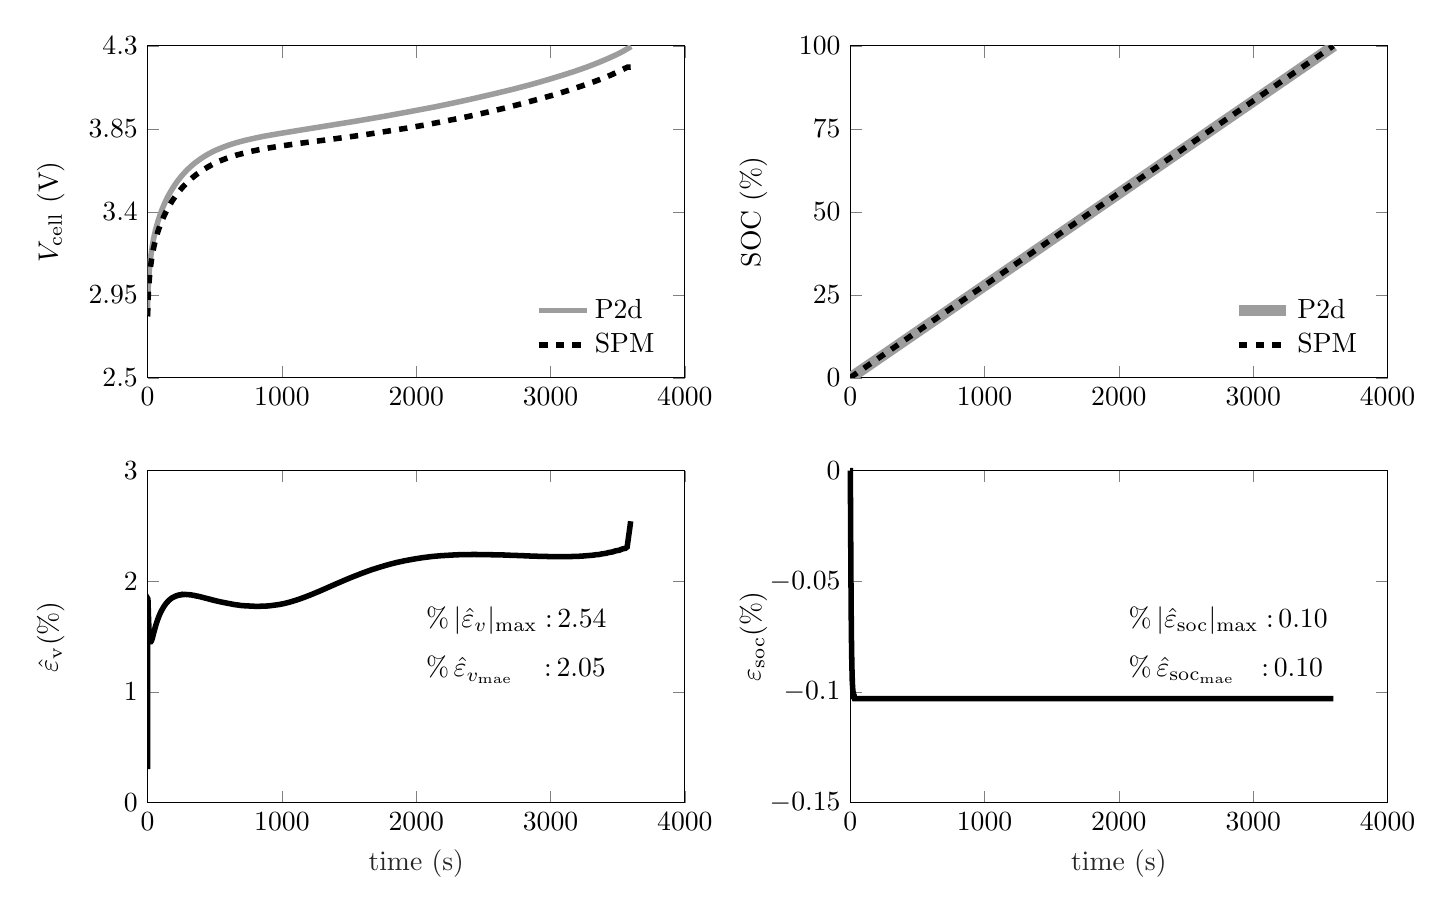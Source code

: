 % This file was created by matlab2tikz.
%
\definecolor{mycolor1}{rgb}{0.616,0.616,0.616}%
%
\begin{tikzpicture}

\begin{axis}[%
width=68.24mm,
height=42.176mm,
at={(0mm,53.957mm)},
scale only axis,
xmin=0,
xmax=4000,
xtick={0,1000,2000,3000,4000},
ymin=2.5,
ymax=4.3,
ytick={ 2.5, 2.95,  3.4, 3.85,  4.3},
ylabel style={font=\color{white!15!black}},
ylabel={$V_\mathrm{cell}$ (V)},
axis background/.style={fill=white},
legend style={at={(0.97,0.03)}, anchor=south east, legend cell align=left, align=left, fill=none, draw=none},
scaled ticks=false,,
xticklabel style={/pgf/number format/1000 sep=, /pgf/number format/precision=0,/pgf/number format/fixed,/pgf/number format/fixed zerofill,},yticklabel style={/pgf/number format/1000 sep=, /pgf/number format/precision=2, /pgf/number format/fixed, }, ylabel absolute,
]
\addplot [color=mycolor1, line width=2.0pt]
  table[row sep=crcr]{%
0	2.842\\
0.5	2.894\\
1	2.915\\
1.5	2.931\\
2	2.943\\
2.5	2.955\\
3	2.965\\
4	2.983\\
5	2.998\\
6	3.012\\
7	3.025\\
8.5	3.042\\
10	3.057\\
12	3.076\\
14	3.093\\
16	3.108\\
18.5	3.126\\
21.5	3.145\\
24.5	3.163\\
28	3.181\\
31.5	3.199\\
35.5	3.217\\
40	3.236\\
45	3.255\\
50	3.272\\
56.5	3.293\\
63.5	3.313\\
70.5	3.332\\
77.5	3.35\\
86.5	3.37\\
96	3.39\\
106	3.41\\
115.5	3.427\\
128.5	3.449\\
141	3.468\\
156	3.49\\
168.5	3.506\\
182.5	3.523\\
200	3.543\\
223	3.567\\
248	3.59\\
273	3.611\\
298	3.63\\
323.5	3.647\\
348.5	3.663\\
374.5	3.677\\
400	3.69\\
425	3.702\\
463.5	3.718\\
501	3.732\\
540	3.744\\
578.5	3.755\\
621.5	3.766\\
671	3.777\\
723	3.787\\
783	3.797\\
859.5	3.809\\
969.5	3.823\\
1145.5	3.844\\
1537	3.89\\
1762.5	3.918\\
1957	3.944\\
2145.5	3.97\\
2289	3.992\\
2432.5	4.015\\
2574.5	4.039\\
2717	4.064\\
2859	4.091\\
2996.5	4.12\\
3086	4.14\\
3176	4.161\\
3267	4.184\\
3359	4.21\\
3424	4.23\\
3487.5	4.251\\
3533.5	4.268\\
3576	4.286\\
3600	4.296\\
};
\addlegendentry{P2d}

\addplot [color=black, dashed, line width=2.0pt]
  table[row sep=crcr]{%
0	2.833\\
0.5	2.849\\
1	2.864\\
1.5	2.877\\
2	2.889\\
2.5	2.9\\
3.5	2.92\\
4.5	2.938\\
5.5	2.953\\
6.5	2.968\\
7.5	2.981\\
9	2.998\\
10.5	3.014\\
12	3.028\\
14	3.046\\
16	3.062\\
18.5	3.08\\
21	3.096\\
24	3.114\\
27	3.13\\
30.5	3.147\\
34.5	3.165\\
38.5	3.181\\
43	3.198\\
48	3.215\\
53.5	3.232\\
59.5	3.249\\
66.5	3.268\\
74	3.286\\
82.5	3.305\\
91.5	3.324\\
101.5	3.343\\
112.5	3.362\\
124.5	3.381\\
137.5	3.401\\
151.5	3.42\\
166.5	3.439\\
183	3.459\\
200.5	3.478\\
219	3.497\\
239	3.515\\
260	3.533\\
282.5	3.55\\
306.5	3.568\\
332	3.584\\
359	3.6\\
387.5	3.615\\
418	3.63\\
450.5	3.644\\
485	3.658\\
522	3.671\\
562	3.683\\
605.5	3.695\\
653	3.706\\
705.5	3.716\\
764	3.727\\
830.5	3.737\\
908	3.747\\
1002.5	3.758\\
1128	3.771\\
1393	3.796\\
1606.5	3.817\\
1775	3.836\\
1931.5	3.854\\
2082	3.873\\
2229	3.894\\
2374	3.915\\
2516.5	3.938\\
2655.5	3.962\\
2789.5	3.987\\
2916.5	4.012\\
3034	4.036\\
3140.5	4.06\\
3235	4.083\\
3318	4.104\\
3390.5	4.124\\
3453.5	4.143\\
3508.5	4.162\\
3557	4.179\\
3572	4.184\\
3596	4.185\\
};
\addlegendentry{SPM}

\end{axis}

\begin{axis}[%
width=68.24mm,
height=42.176mm,
at={(89.237mm,53.957mm)},
scale only axis,
xmin=0,
xmax=4000,
xtick={0,1000,2000,3000,4000},
ymin=0,
ymax=100,
ytick={  0,  25,  50,  75, 100},
ylabel style={font=\color{white!15!black}},
ylabel={SOC (\%)},
axis background/.style={fill=white},
legend style={at={(0.97,0.03)}, anchor=south east, legend cell align=left, align=left, fill=none, draw=none},
scaled ticks=false,,
xticklabel style={/pgf/number format/1000 sep=, /pgf/number format/precision=0,/pgf/number format/fixed,/pgf/number format/fixed zerofill,},yticklabel style={/pgf/number format/1000 sep=, /pgf/number format/precision=2, /pgf/number format/fixed, }, ylabel absolute,
]
\addplot [color=mycolor1, line width=4.0pt]
  table[row sep=crcr]{%
0	0.1\\
4.5	0.184\\
14	0.396\\
41.5	1.15\\
3600	99.995\\
};
\addlegendentry{P2d}

\addplot [color=black, dashed, line width=2.0pt]
  table[row sep=crcr]{%
0	0.1\\
3596	99.987\\
};
\addlegendentry{SPM}

\end{axis}

\begin{axis}[%
width=68.24mm,
height=42.176mm,
at={(0mm,0mm)},
scale only axis,
xmin=0,
xmax=4000,
xtick={   0, 1000, 2000, 3000, 4000},
xlabel style={font=\color{white!15!black}},
xlabel={time (s)},
ymin=0,
ymax=3,
ylabel style={font=\color{white!15!black}},
ylabel={$\hat{\varepsilon}_\mathrm{v} (\%)$},
axis background/.style={fill=white},
scaled ticks=false,,
xticklabel style={/pgf/number format/1000 sep=, /pgf/number format/precision=0,/pgf/number format/fixed,/pgf/number format/fixed zerofill,},yticklabel style={/pgf/number format/1000 sep=, /pgf/number format/precision=2, /pgf/number format/fixed, }, ylabel absolute,
]
\addplot [color=black, line width=2.0pt, forget plot]
  table[row sep=crcr]{%
0	0.304\\
0.5	1.554\\
1	1.749\\
1.5	1.821\\
2	1.843\\
2.5	1.842\\
3	1.828\\
3.5	1.81\\
4.5	1.767\\
5.5	1.724\\
6	1.703\\
7	1.666\\
8	1.633\\
9	1.604\\
10	1.579\\
11	1.557\\
12	1.538\\
13	1.522\\
14	1.508\\
15.5	1.491\\
17	1.478\\
18.5	1.469\\
19.5	1.464\\
21	1.459\\
22.5	1.456\\
25	1.456\\
28.5	1.462\\
32	1.473\\
36	1.489\\
43.5	1.524\\
45.5	1.534\\
49.5	1.552\\
50	1.555\\
52	1.563\\
53.5	1.57\\
55	1.577\\
56.5	1.584\\
58	1.59\\
59.5	1.596\\
61	1.602\\
62.5	1.609\\
64	1.615\\
65.5	1.621\\
67	1.626\\
68.5	1.632\\
70.5	1.639\\
72	1.644\\
82.5	1.679\\
89.5	1.699\\
94	1.712\\
95.5	1.716\\
103	1.734\\
104.5	1.738\\
121.5	1.773\\
126.5	1.782\\
130.5	1.789\\
136	1.798\\
146.5	1.813\\
150	1.817\\
152	1.82\\
155.5	1.824\\
158.5	1.828\\
162	1.832\\
164	1.834\\
168	1.838\\
170	1.84\\
174	1.844\\
176	1.845\\
180	1.849\\
182	1.85\\
186	1.854\\
187.5	1.854\\
192	1.856\\
196.5	1.86\\
199.5	1.862\\
204	1.863\\
208.5	1.867\\
211.5	1.869\\
216	1.869\\
220.5	1.872\\
223.5	1.874\\
228.5	1.874\\
233.5	1.877\\
235	1.877\\
240	1.877\\
245	1.879\\
247	1.88\\
252	1.879\\
257.5	1.882\\
259	1.881\\
264.5	1.881\\
283	1.882\\
289	1.881\\
298	1.88\\
304	1.88\\
307	1.88\\
313	1.879\\
321.5	1.878\\
328	1.877\\
331	1.876\\
337.5	1.874\\
345	1.873\\
351.5	1.872\\
355.5	1.87\\
362.5	1.869\\
367.5	1.867\\
374.5	1.866\\
380	1.864\\
387.5	1.862\\
391.5	1.861\\
399	1.859\\
403.5	1.857\\
411	1.855\\
416	1.853\\
424	1.851\\
429	1.849\\
446.5	1.844\\
452	1.842\\
468.5	1.837\\
480	1.833\\
499.5	1.827\\
517.5	1.822\\
531.5	1.818\\
541.5	1.815\\
550.5	1.813\\
648	1.79\\
675	1.786\\
701.5	1.781\\
811.5	1.774\\
899.5	1.778\\
975	1.79\\
1014	1.799\\
1050.5	1.81\\
1106	1.83\\
1155.5	1.851\\
1211.5	1.877\\
1279	1.911\\
1410	1.981\\
1504.5	2.03\\
1586.5	2.069\\
1653.5	2.099\\
1713.5	2.123\\
1788.5	2.15\\
1852	2.17\\
1916.5	2.187\\
1989	2.203\\
2047	2.214\\
2119.5	2.225\\
2185	2.232\\
2298	2.24\\
2327.5	2.241\\
2432	2.243\\
2589.5	2.24\\
2661.5	2.238\\
2696.5	2.236\\
2721.5	2.235\\
2794	2.232\\
2823.5	2.23\\
2900.5	2.227\\
2917	2.226\\
2948.5	2.225\\
2967.5	2.225\\
2998	2.224\\
3017	2.224\\
3046	2.223\\
3068	2.223\\
3095.5	2.223\\
3117	2.223\\
3143.5	2.224\\
3168	2.225\\
3193	2.226\\
3218	2.227\\
3241	2.229\\
3269	2.232\\
3290.5	2.234\\
3319	2.237\\
3338.5	2.241\\
3357.5	2.242\\
3362	2.243\\
3380.5	2.248\\
3398	2.251\\
3414	2.254\\
3430.5	2.26\\
3446.5	2.263\\
3464.5	2.267\\
3479	2.274\\
3493.5	2.278\\
3507.5	2.28\\
3512	2.281\\
3525	2.289\\
3537.5	2.294\\
3550	2.297\\
3558	2.299\\
3570	2.311\\
3591	2.495\\
3596	2.543\\
};
\node[right, align=left]
at (rel axis cs:0.5,0.55) {$\%\, |\hat{\varepsilon}_v|_\mathrm{max}:\, $2.54};
\node[right, align=left]
at (rel axis cs:0.5,0.4) {$\%\, \hat{\varepsilon}_{v_\mathrm{mae}}\,\,\,\,\,:\, $2.05};
\end{axis}

\begin{axis}[%
width=68.24mm,
height=42.176mm,
at={(89.237mm,0mm)},
scale only axis,
clip=false,
xmin=0,
xmax=4000,
xtick={   0, 1000, 2000, 3000, 4000},
xlabel style={font=\color{white!15!black}},
xlabel={time (s)},
ymin=-0.15,
ymax=0,
ylabel style={font=\color{white!15!black}},
ylabel={$\varepsilon_\mathrm{soc} (\%)$},
axis background/.style={fill=white},
scaled ticks=false,,
xticklabel style={/pgf/number format/1000 sep=, /pgf/number format/precision=0,/pgf/number format/fixed,/pgf/number format/fixed zerofill,},yticklabel style={/pgf/number format/1000 sep=, /pgf/number format/precision=2, /pgf/number format/fixed, }, ylabel absolute,
]
\addplot [color=black, line width=2.0pt, forget plot]
  table[row sep=crcr]{%
0	-0\\
0.5	-0.0\\
1	-0.004\\
1.5	-0.009\\
2	-0.015\\
3.5	-0.031\\
4	-0.036\\
4.5	-0.041\\
5	-0.046\\
5.5	-0.051\\
6	-0.055\\
6.5	-0.059\\
7	-0.063\\
7.5	-0.067\\
8	-0.07\\
8.5	-0.073\\
9	-0.076\\
9.5	-0.078\\
10	-0.08\\
10.5	-0.082\\
11	-0.084\\
11.5	-0.086\\
12	-0.088\\
12.5	-0.089\\
13	-0.09\\
13.5	-0.091\\
14	-0.093\\
14.5	-0.094\\
15	-0.094\\
15.5	-0.095\\
16	-0.096\\
17	-0.097\\
18	-0.098\\
19	-0.099\\
20	-0.1\\
21	-0.1\\
22.5	-0.101\\
24	-0.101\\
25.5	-0.102\\
27.5	-0.102\\
30	-0.102\\
33	-0.103\\
37.5	-0.103\\
44.5	-0.103\\
63.5	-0.103\\
672.5	-0.103\\
3596	-0.103\\
};
\node[right, align=left]
at (rel axis cs:0.5,0.55) {$\%\, |\hat{\varepsilon}_\mathrm{soc}|_\mathrm{max}:\, $0.10};
\node[right, align=left]
at (rel axis cs:0.5,0.4) {$\%\, \hat{\varepsilon}_{\mathrm{soc}_\mathrm{mae}}\,\,\,\,:\, $0.10};
\end{axis}
\end{tikzpicture}%